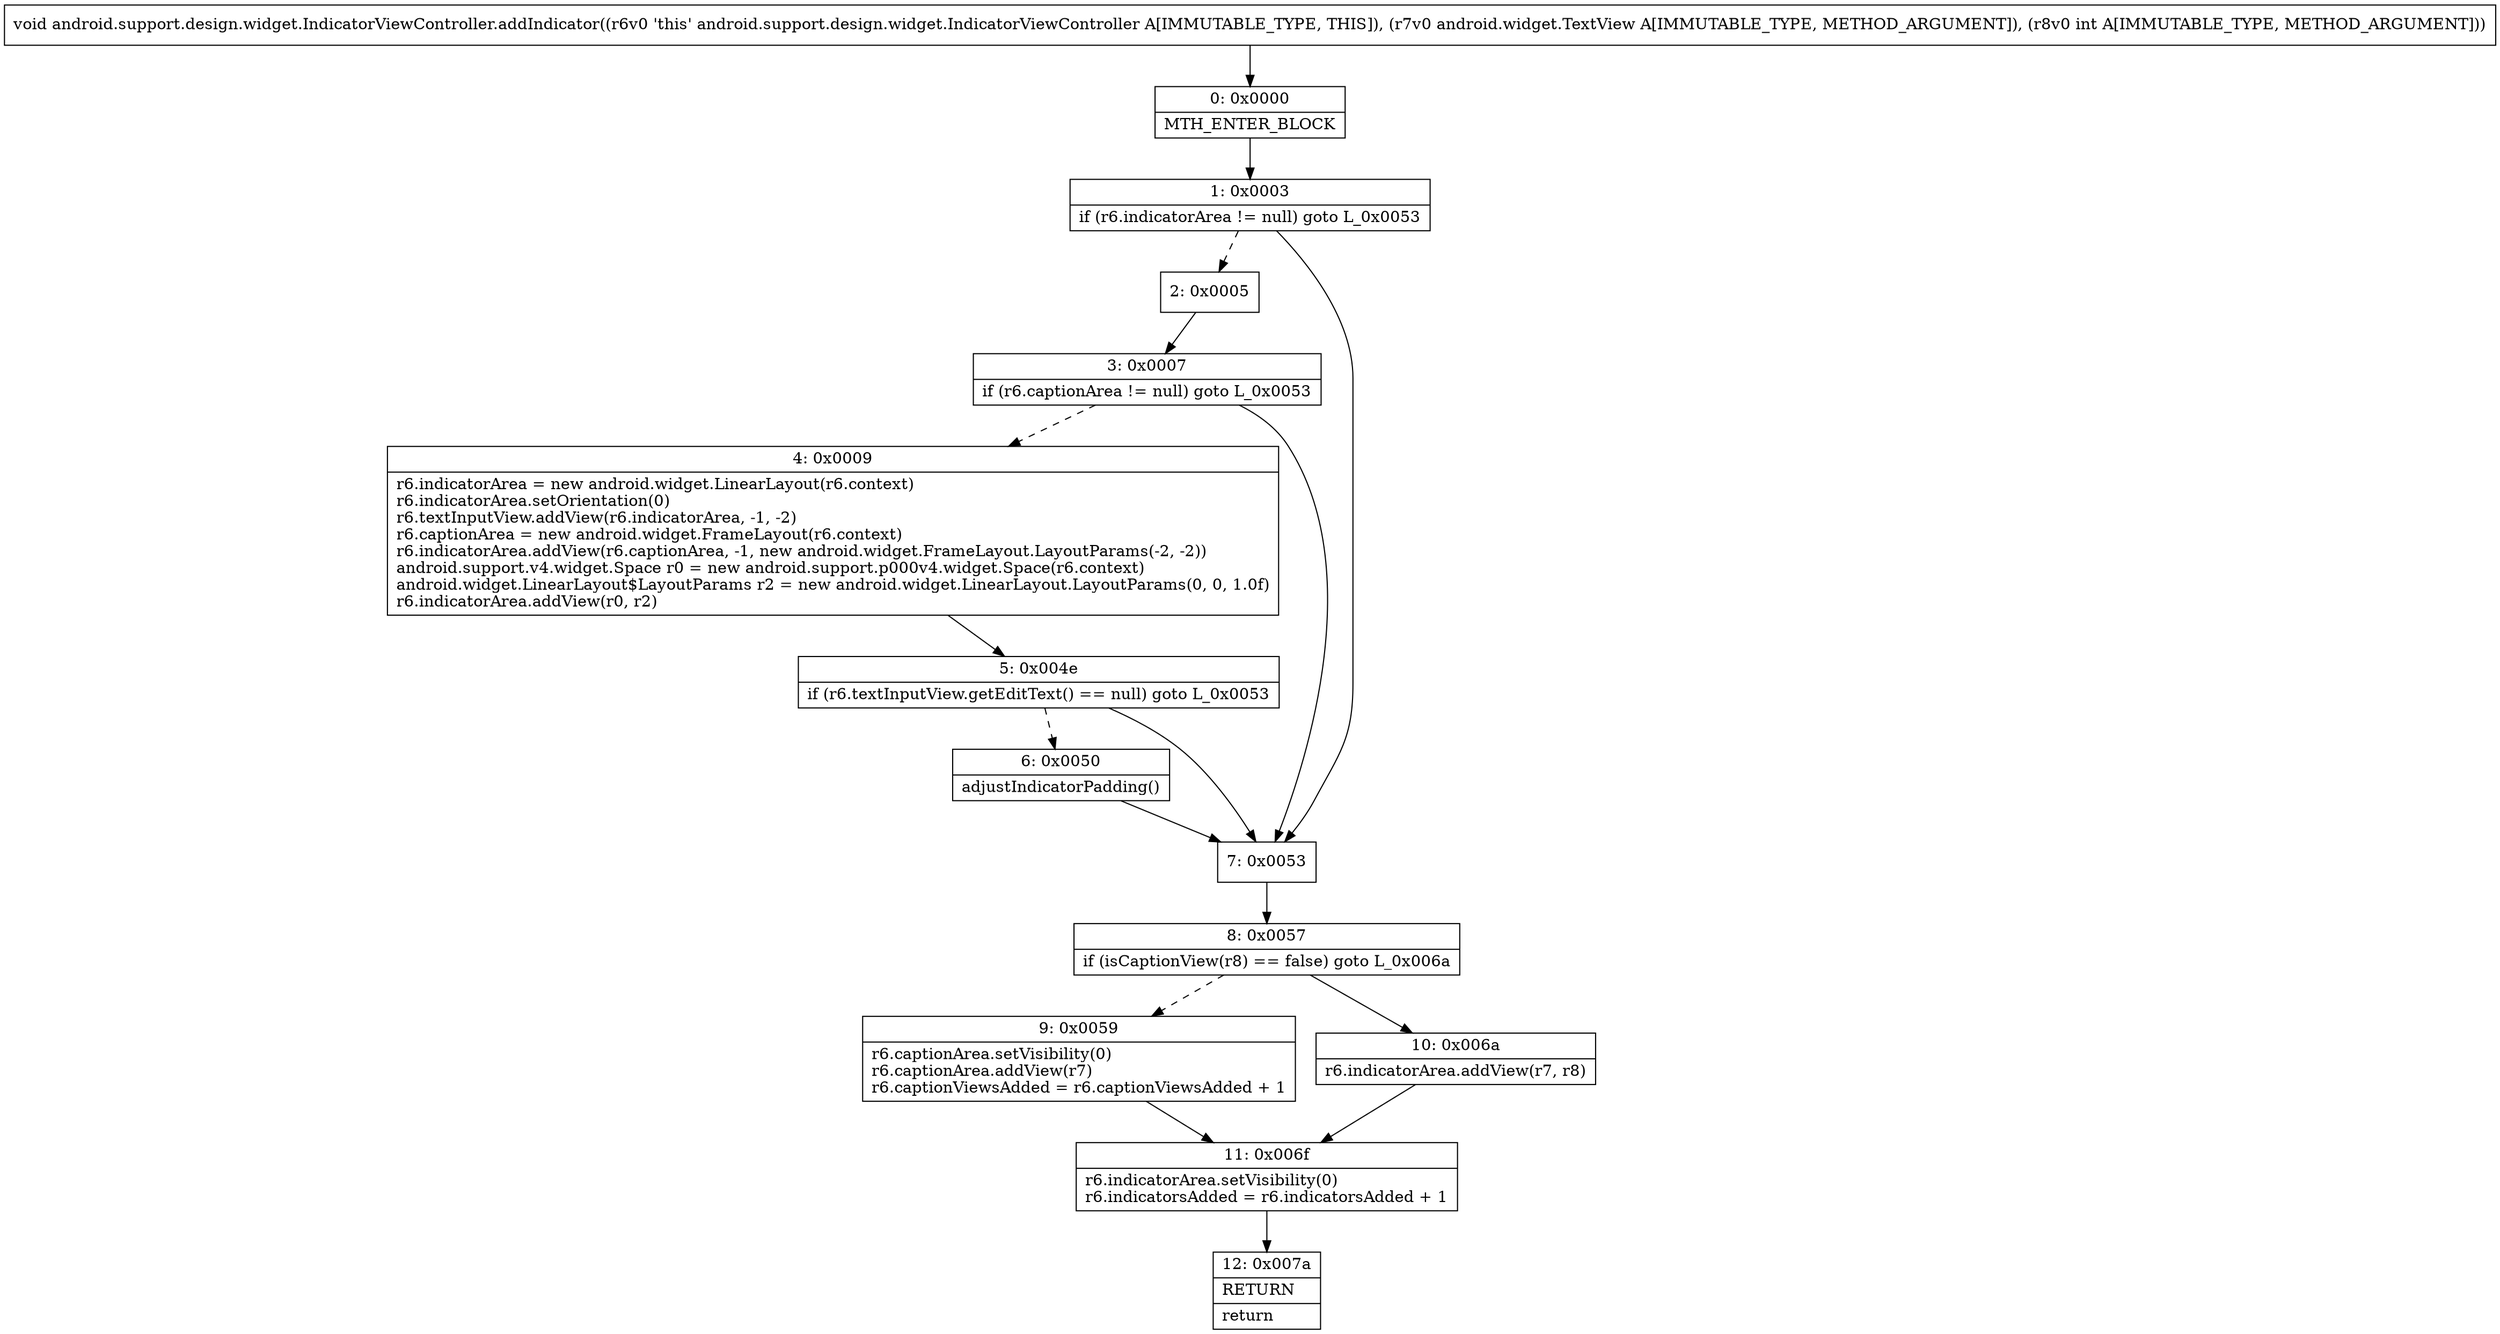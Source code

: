 digraph "CFG forandroid.support.design.widget.IndicatorViewController.addIndicator(Landroid\/widget\/TextView;I)V" {
Node_0 [shape=record,label="{0\:\ 0x0000|MTH_ENTER_BLOCK\l}"];
Node_1 [shape=record,label="{1\:\ 0x0003|if (r6.indicatorArea != null) goto L_0x0053\l}"];
Node_2 [shape=record,label="{2\:\ 0x0005}"];
Node_3 [shape=record,label="{3\:\ 0x0007|if (r6.captionArea != null) goto L_0x0053\l}"];
Node_4 [shape=record,label="{4\:\ 0x0009|r6.indicatorArea = new android.widget.LinearLayout(r6.context)\lr6.indicatorArea.setOrientation(0)\lr6.textInputView.addView(r6.indicatorArea, \-1, \-2)\lr6.captionArea = new android.widget.FrameLayout(r6.context)\lr6.indicatorArea.addView(r6.captionArea, \-1, new android.widget.FrameLayout.LayoutParams(\-2, \-2))\landroid.support.v4.widget.Space r0 = new android.support.p000v4.widget.Space(r6.context)\landroid.widget.LinearLayout$LayoutParams r2 = new android.widget.LinearLayout.LayoutParams(0, 0, 1.0f)\lr6.indicatorArea.addView(r0, r2)\l}"];
Node_5 [shape=record,label="{5\:\ 0x004e|if (r6.textInputView.getEditText() == null) goto L_0x0053\l}"];
Node_6 [shape=record,label="{6\:\ 0x0050|adjustIndicatorPadding()\l}"];
Node_7 [shape=record,label="{7\:\ 0x0053}"];
Node_8 [shape=record,label="{8\:\ 0x0057|if (isCaptionView(r8) == false) goto L_0x006a\l}"];
Node_9 [shape=record,label="{9\:\ 0x0059|r6.captionArea.setVisibility(0)\lr6.captionArea.addView(r7)\lr6.captionViewsAdded = r6.captionViewsAdded + 1\l}"];
Node_10 [shape=record,label="{10\:\ 0x006a|r6.indicatorArea.addView(r7, r8)\l}"];
Node_11 [shape=record,label="{11\:\ 0x006f|r6.indicatorArea.setVisibility(0)\lr6.indicatorsAdded = r6.indicatorsAdded + 1\l}"];
Node_12 [shape=record,label="{12\:\ 0x007a|RETURN\l|return\l}"];
MethodNode[shape=record,label="{void android.support.design.widget.IndicatorViewController.addIndicator((r6v0 'this' android.support.design.widget.IndicatorViewController A[IMMUTABLE_TYPE, THIS]), (r7v0 android.widget.TextView A[IMMUTABLE_TYPE, METHOD_ARGUMENT]), (r8v0 int A[IMMUTABLE_TYPE, METHOD_ARGUMENT])) }"];
MethodNode -> Node_0;
Node_0 -> Node_1;
Node_1 -> Node_2[style=dashed];
Node_1 -> Node_7;
Node_2 -> Node_3;
Node_3 -> Node_4[style=dashed];
Node_3 -> Node_7;
Node_4 -> Node_5;
Node_5 -> Node_6[style=dashed];
Node_5 -> Node_7;
Node_6 -> Node_7;
Node_7 -> Node_8;
Node_8 -> Node_9[style=dashed];
Node_8 -> Node_10;
Node_9 -> Node_11;
Node_10 -> Node_11;
Node_11 -> Node_12;
}

